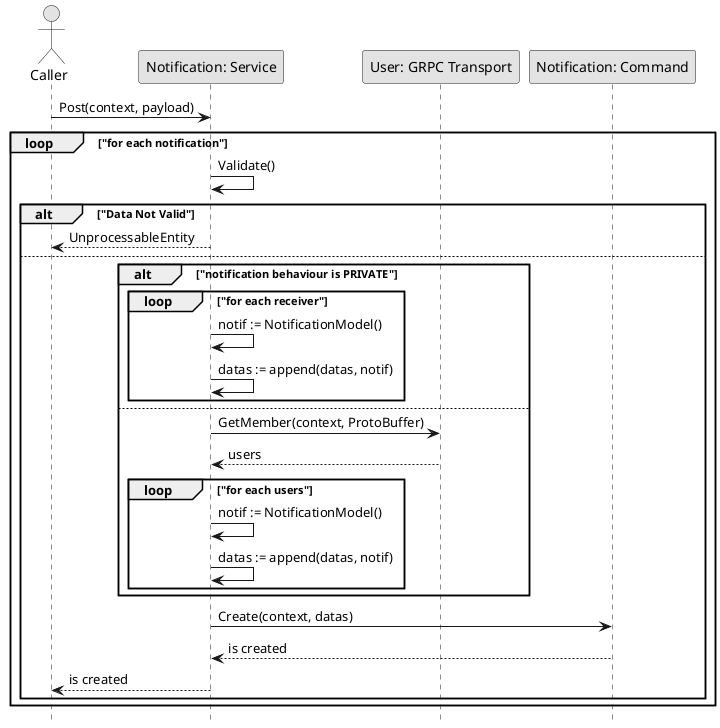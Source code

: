 @startuml PostNotification

skinparam Monochrome true
skinparam Shadowing false
hide footbox

actor "Caller" as Caller
participant "Notification: Service" as NotificationService
participant "User: GRPC Transport" as UserGRPCTransport
participant "Notification: Command" as NotificationCommand

Caller->NotificationService: Post(context, payload)

loop "for each notification"
    NotificationService->NotificationService: Validate()

    alt "Data Not Valid"
        NotificationService-->Caller: UnprocessableEntity
    else
        alt "notification behaviour is PRIVATE"
            loop "for each receiver"
                NotificationService->NotificationService: notif := NotificationModel()
                NotificationService->NotificationService: datas := append(datas, notif)
            end
        else
            NotificationService->UserGRPCTransport: GetMember(context, ProtoBuffer)
            UserGRPCTransport-->NotificationService: users

            loop "for each users"
                NotificationService->NotificationService: notif := NotificationModel()
                NotificationService->NotificationService: datas := append(datas, notif)
            end
        end

        NotificationService->NotificationCommand: Create(context, datas)
        NotificationCommand-->NotificationService: is created
        NotificationService-->Caller: is created
    end
end

@enduml